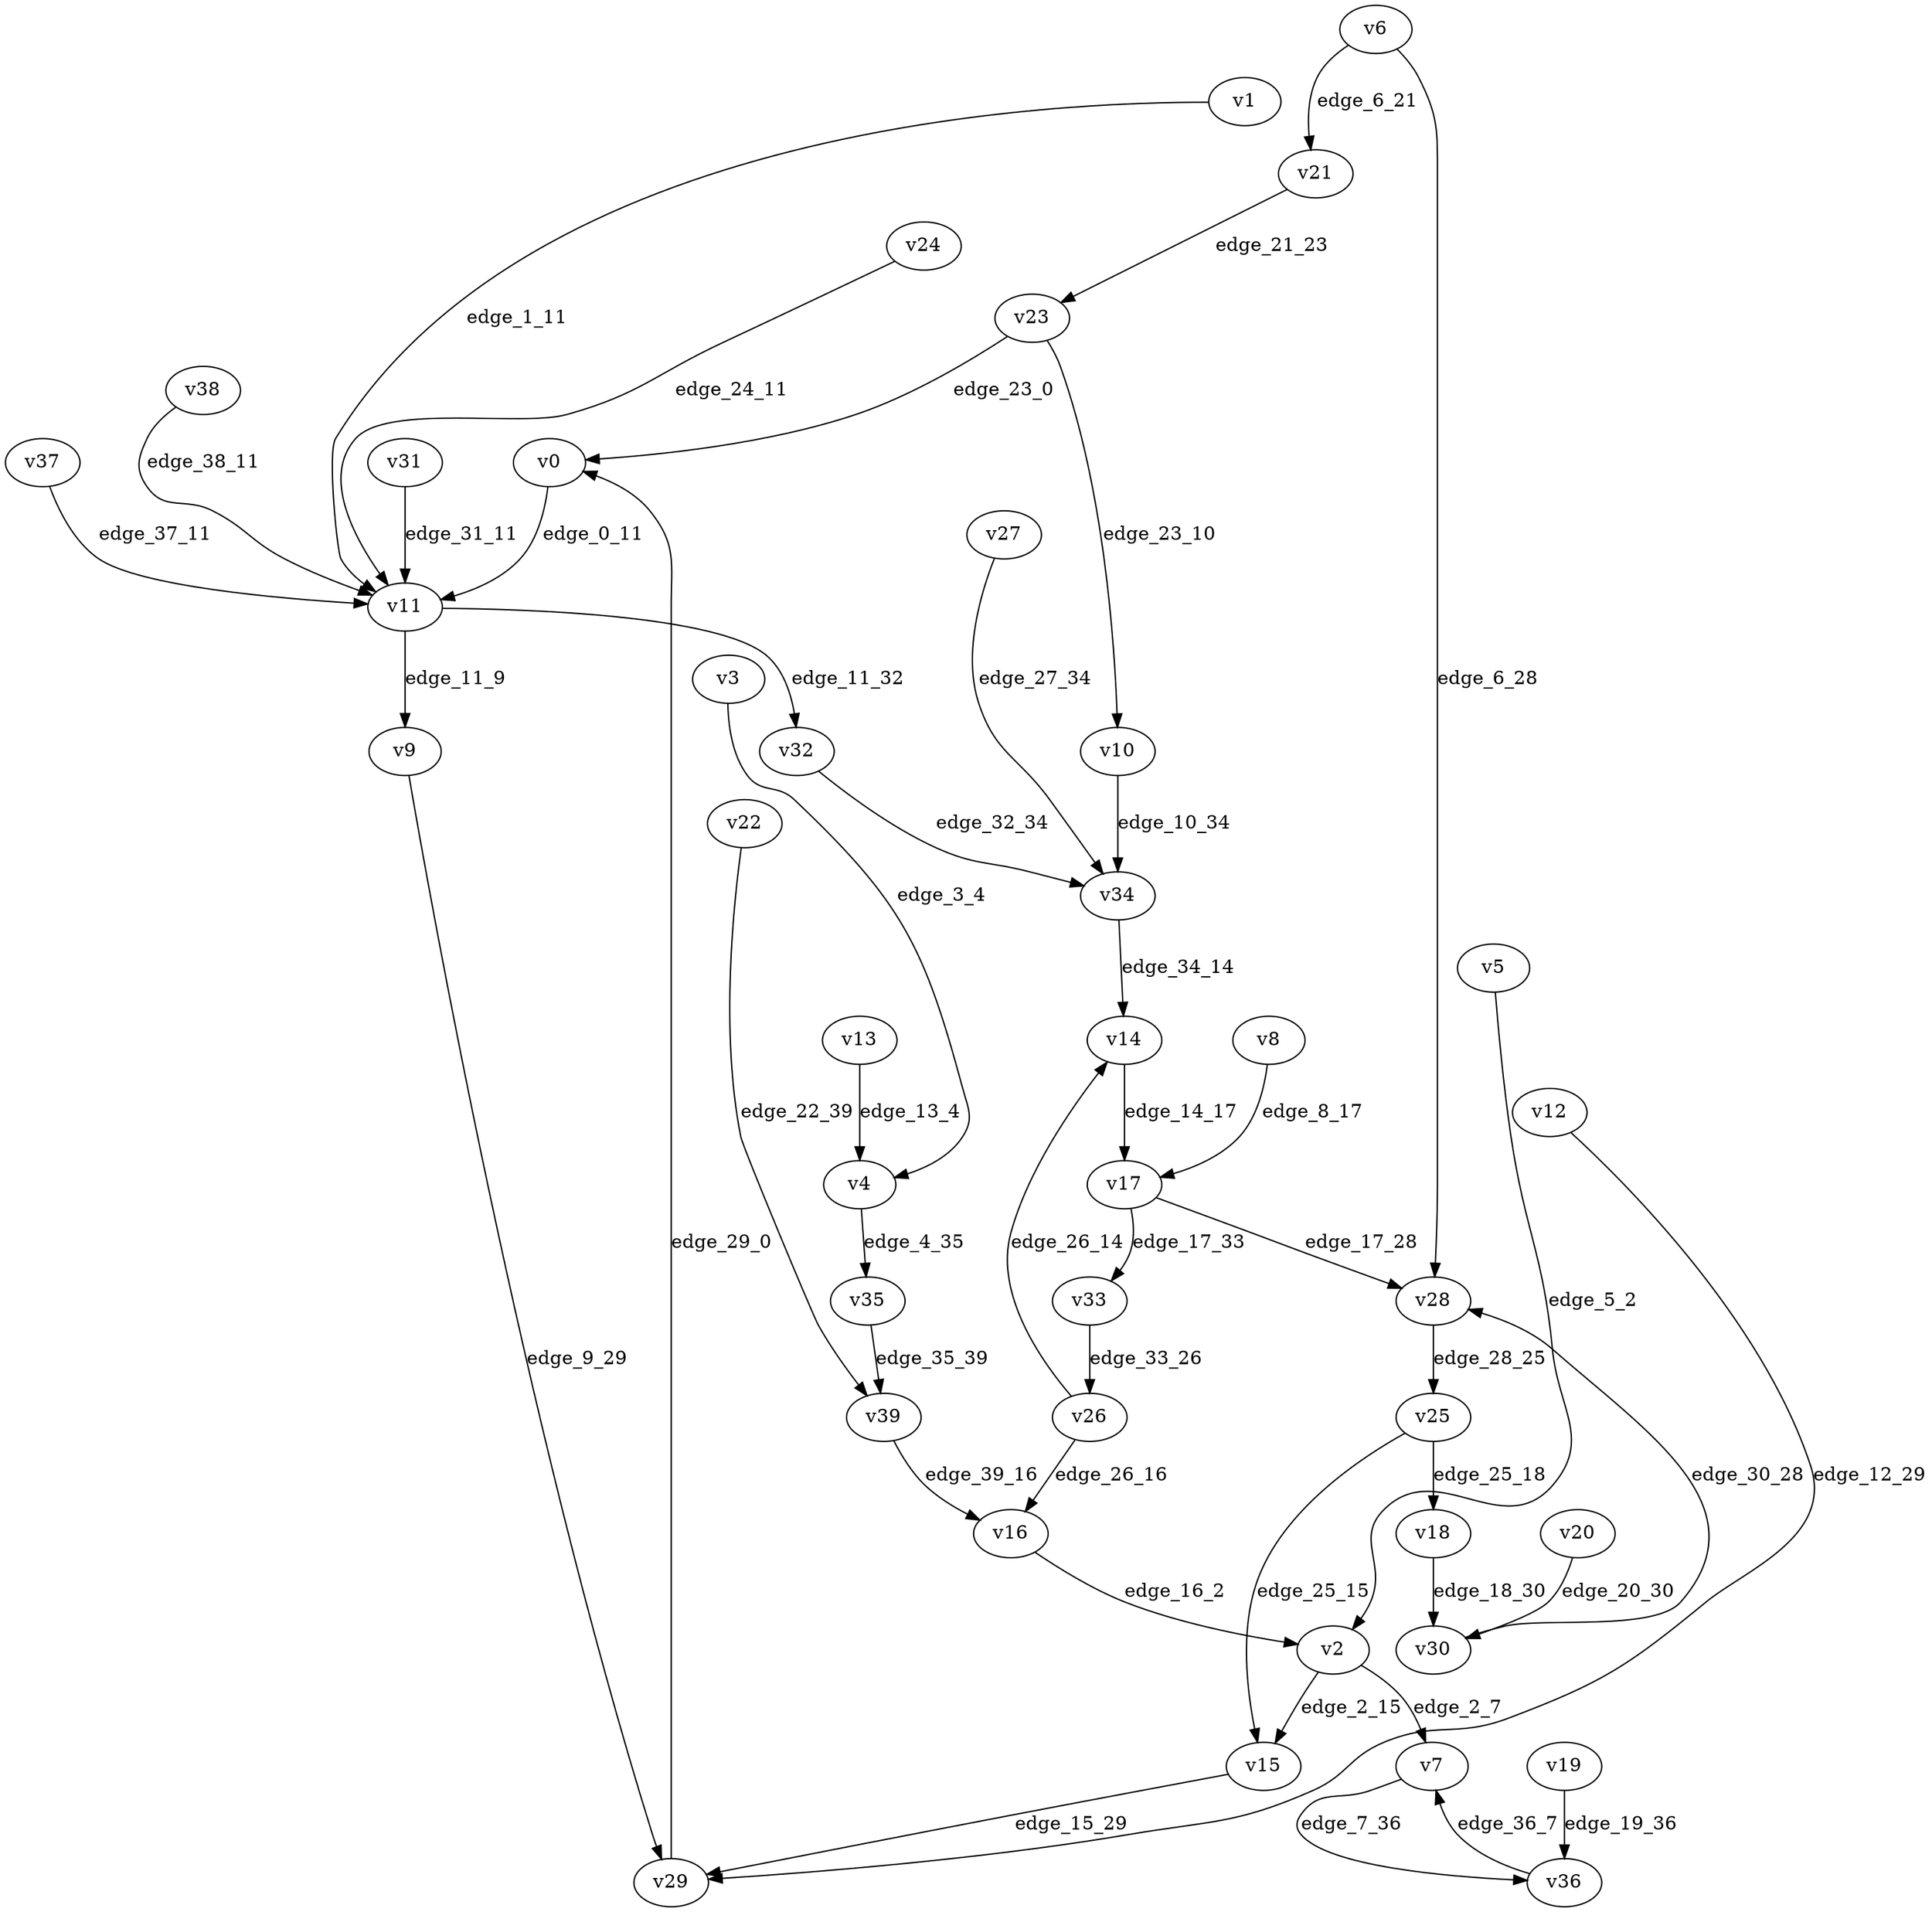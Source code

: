 digraph G {
    // Stochastic discounted game

    v0 [name="v0", player=1];
    v1 [name="v1", player=1];
    v2 [name="v2", player=-1];
    v3 [name="v3", player=0];
    v4 [name="v4", player=-1];
    v5 [name="v5", player=1];
    v6 [name="v6", player=-1];
    v7 [name="v7", player=0];
    v8 [name="v8", player=1];
    v9 [name="v9", player=0];
    v10 [name="v10", player=1];
    v11 [name="v11", player=-1];
    v12 [name="v12", player=1];
    v13 [name="v13", player=1];
    v14 [name="v14", player=0];
    v15 [name="v15", player=0];
    v16 [name="v16", player=0];
    v17 [name="v17", player=-1];
    v18 [name="v18", player=1];
    v19 [name="v19", player=0];
    v20 [name="v20", player=1];
    v21 [name="v21", player=1];
    v22 [name="v22", player=0];
    v23 [name="v23", player=-1];
    v24 [name="v24", player=1];
    v25 [name="v25", player=-1];
    v26 [name="v26", player=-1];
    v27 [name="v27", player=0];
    v28 [name="v28", player=1];
    v29 [name="v29", player=-1];
    v30 [name="v30", player=-1];
    v31 [name="v31", player=0];
    v32 [name="v32", player=1];
    v33 [name="v33", player=0];
    v34 [name="v34", player=-1];
    v35 [name="v35", player=0];
    v36 [name="v36", player=-1];
    v37 [name="v37", player=0];
    v38 [name="v38", player=1];
    v39 [name="v39", player=-1];

    v0 -> v11 [label="edge_0_11", weight=3.973443, discount=0.618395];
    v1 -> v11 [label="edge_1_11", weight=-9.786176, discount=0.190492];
    v2 -> v7 [label="edge_2_7", probability=0.353652];
    v2 -> v15 [label="edge_2_15", probability=0.646348];
    v3 -> v4 [label="edge_3_4", weight=0.736346, discount=0.705563];
    v4 -> v35 [label="edge_4_35", probability=1.000000];
    v5 -> v2 [label="edge_5_2", weight=-6.820790, discount=0.239024];
    v6 -> v28 [label="edge_6_28", probability=0.647830];
    v6 -> v21 [label="edge_6_21", probability=0.352170];
    v7 -> v36 [label="edge_7_36", weight=-2.542290, discount=0.851892];
    v8 -> v17 [label="edge_8_17", weight=2.245096, discount=0.866975];
    v9 -> v29 [label="edge_9_29", weight=0.270113, discount=0.462227];
    v10 -> v34 [label="edge_10_34", weight=5.457066, discount=0.637837];
    v11 -> v9 [label="edge_11_9", probability=0.367953];
    v11 -> v32 [label="edge_11_32", probability=0.632047];
    v12 -> v29 [label="edge_12_29", weight=-5.028300, discount=0.712778];
    v13 -> v4 [label="edge_13_4", weight=4.726286, discount=0.233076];
    v14 -> v17 [label="edge_14_17", weight=8.318828, discount=0.634747];
    v15 -> v29 [label="edge_15_29", weight=-2.925881, discount=0.821529];
    v16 -> v2 [label="edge_16_2", weight=-1.794256, discount=0.301466];
    v17 -> v28 [label="edge_17_28", probability=0.503715];
    v17 -> v33 [label="edge_17_33", probability=0.496285];
    v18 -> v30 [label="edge_18_30", weight=9.137103, discount=0.502258];
    v19 -> v36 [label="edge_19_36", weight=5.795230, discount=0.792953];
    v20 -> v30 [label="edge_20_30", weight=2.748317, discount=0.559624];
    v21 -> v23 [label="edge_21_23", weight=-1.642112, discount=0.511172];
    v22 -> v39 [label="edge_22_39", weight=-3.258073, discount=0.750555];
    v23 -> v10 [label="edge_23_10", probability=0.357962];
    v23 -> v0 [label="edge_23_0", probability=0.642038];
    v24 -> v11 [label="edge_24_11", weight=-8.013666, discount=0.544262];
    v25 -> v18 [label="edge_25_18", probability=0.347013];
    v25 -> v15 [label="edge_25_15", probability=0.652987];
    v26 -> v14 [label="edge_26_14", probability=0.660686];
    v26 -> v16 [label="edge_26_16", probability=0.339314];
    v27 -> v34 [label="edge_27_34", weight=0.116677, discount=0.564070];
    v28 -> v25 [label="edge_28_25", weight=2.196870, discount=0.542163];
    v29 -> v0 [label="edge_29_0", probability=1.000000];
    v30 -> v28 [label="edge_30_28", probability=1.000000];
    v31 -> v11 [label="edge_31_11", weight=5.305691, discount=0.764566];
    v32 -> v34 [label="edge_32_34", weight=-6.547672, discount=0.328977];
    v33 -> v26 [label="edge_33_26", weight=5.447294, discount=0.842437];
    v34 -> v14 [label="edge_34_14", probability=1.000000];
    v35 -> v39 [label="edge_35_39", weight=1.131816, discount=0.673229];
    v36 -> v7 [label="edge_36_7", probability=1.000000];
    v37 -> v11 [label="edge_37_11", weight=8.821189, discount=0.887239];
    v38 -> v11 [label="edge_38_11", weight=-7.661176, discount=0.446438];
    v39 -> v16 [label="edge_39_16", probability=1.000000];
}